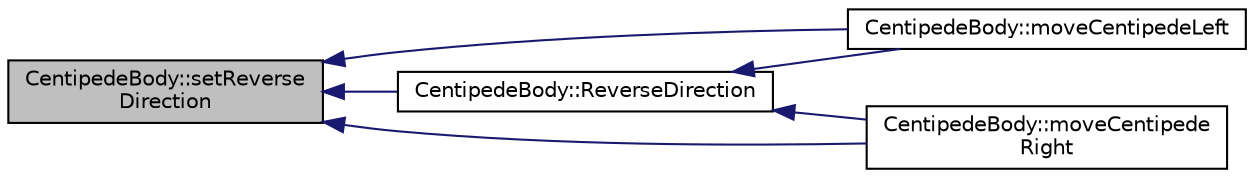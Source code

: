 digraph "CentipedeBody::setReverseDirection"
{
  edge [fontname="Helvetica",fontsize="10",labelfontname="Helvetica",labelfontsize="10"];
  node [fontname="Helvetica",fontsize="10",shape=record];
  rankdir="LR";
  Node32 [label="CentipedeBody::setReverse\lDirection",height=0.2,width=0.4,color="black", fillcolor="grey75", style="filled", fontcolor="black"];
  Node32 -> Node33 [dir="back",color="midnightblue",fontsize="10",style="solid",fontname="Helvetica"];
  Node33 [label="CentipedeBody::moveCentipedeLeft",height=0.2,width=0.4,color="black", fillcolor="white", style="filled",URL="$class_centipede_body.html#af3e1e549a2eae69d95f4e8c885640d5b",tooltip="Moves Centipede left. "];
  Node32 -> Node34 [dir="back",color="midnightblue",fontsize="10",style="solid",fontname="Helvetica"];
  Node34 [label="CentipedeBody::moveCentipede\lRight",height=0.2,width=0.4,color="black", fillcolor="white", style="filled",URL="$class_centipede_body.html#ac78b642abb3c84b469d84f93120e4cc9",tooltip="Moves the centipede Right. "];
  Node32 -> Node35 [dir="back",color="midnightblue",fontsize="10",style="solid",fontname="Helvetica"];
  Node35 [label="CentipedeBody::ReverseDirection",height=0.2,width=0.4,color="black", fillcolor="white", style="filled",URL="$class_centipede_body.html#affe553a14de8c86384619818bba58237",tooltip="Reverses the centipede direction. "];
  Node35 -> Node33 [dir="back",color="midnightblue",fontsize="10",style="solid",fontname="Helvetica"];
  Node35 -> Node34 [dir="back",color="midnightblue",fontsize="10",style="solid",fontname="Helvetica"];
}
